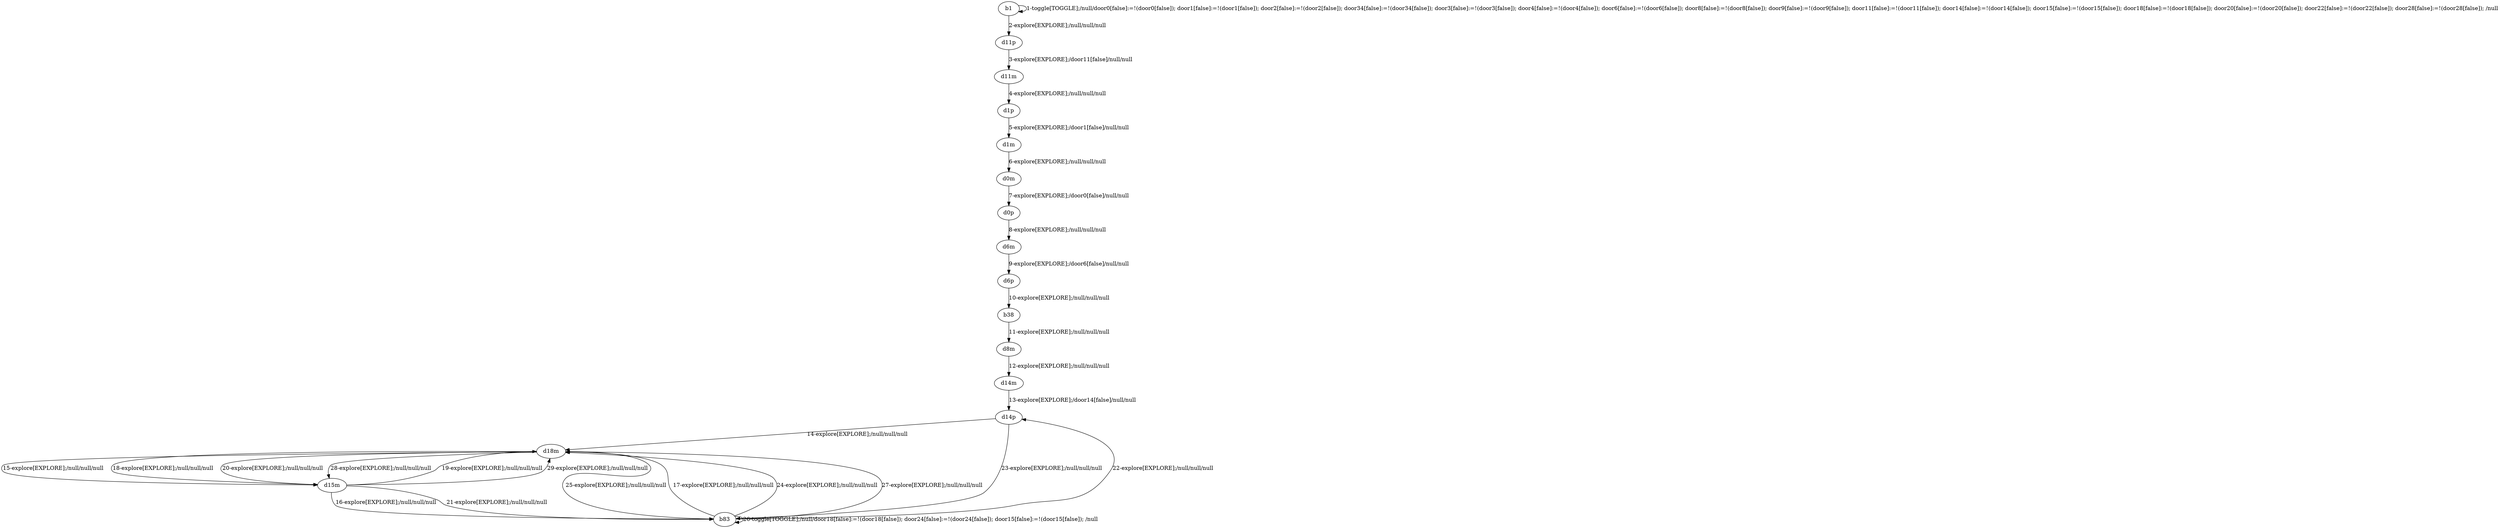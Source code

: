 # Total number of goals covered by this test: 5
# d15m --> b83
# b83 --> d14p
# d14p --> b83
# b83 --> d18m
# b83 --> b83

digraph g {
"b1" -> "b1" [label = "1-toggle[TOGGLE];/null/door0[false]:=!(door0[false]); door1[false]:=!(door1[false]); door2[false]:=!(door2[false]); door34[false]:=!(door34[false]); door3[false]:=!(door3[false]); door4[false]:=!(door4[false]); door6[false]:=!(door6[false]); door8[false]:=!(door8[false]); door9[false]:=!(door9[false]); door11[false]:=!(door11[false]); door14[false]:=!(door14[false]); door15[false]:=!(door15[false]); door18[false]:=!(door18[false]); door20[false]:=!(door20[false]); door22[false]:=!(door22[false]); door28[false]:=!(door28[false]); /null"];
"b1" -> "d11p" [label = "2-explore[EXPLORE];/null/null/null"];
"d11p" -> "d11m" [label = "3-explore[EXPLORE];/door11[false]/null/null"];
"d11m" -> "d1p" [label = "4-explore[EXPLORE];/null/null/null"];
"d1p" -> "d1m" [label = "5-explore[EXPLORE];/door1[false]/null/null"];
"d1m" -> "d0m" [label = "6-explore[EXPLORE];/null/null/null"];
"d0m" -> "d0p" [label = "7-explore[EXPLORE];/door0[false]/null/null"];
"d0p" -> "d6m" [label = "8-explore[EXPLORE];/null/null/null"];
"d6m" -> "d6p" [label = "9-explore[EXPLORE];/door6[false]/null/null"];
"d6p" -> "b38" [label = "10-explore[EXPLORE];/null/null/null"];
"b38" -> "d8m" [label = "11-explore[EXPLORE];/null/null/null"];
"d8m" -> "d14m" [label = "12-explore[EXPLORE];/null/null/null"];
"d14m" -> "d14p" [label = "13-explore[EXPLORE];/door14[false]/null/null"];
"d14p" -> "d18m" [label = "14-explore[EXPLORE];/null/null/null"];
"d18m" -> "d15m" [label = "15-explore[EXPLORE];/null/null/null"];
"d15m" -> "b83" [label = "16-explore[EXPLORE];/null/null/null"];
"b83" -> "d18m" [label = "17-explore[EXPLORE];/null/null/null"];
"d18m" -> "d15m" [label = "18-explore[EXPLORE];/null/null/null"];
"d15m" -> "d18m" [label = "19-explore[EXPLORE];/null/null/null"];
"d18m" -> "d15m" [label = "20-explore[EXPLORE];/null/null/null"];
"d15m" -> "b83" [label = "21-explore[EXPLORE];/null/null/null"];
"b83" -> "d14p" [label = "22-explore[EXPLORE];/null/null/null"];
"d14p" -> "b83" [label = "23-explore[EXPLORE];/null/null/null"];
"b83" -> "d18m" [label = "24-explore[EXPLORE];/null/null/null"];
"d18m" -> "b83" [label = "25-explore[EXPLORE];/null/null/null"];
"b83" -> "b83" [label = "26-toggle[TOGGLE];/null/door18[false]:=!(door18[false]); door24[false]:=!(door24[false]); door15[false]:=!(door15[false]); /null"];
"b83" -> "d18m" [label = "27-explore[EXPLORE];/null/null/null"];
"d18m" -> "d15m" [label = "28-explore[EXPLORE];/null/null/null"];
"d15m" -> "d18m" [label = "29-explore[EXPLORE];/null/null/null"];
}